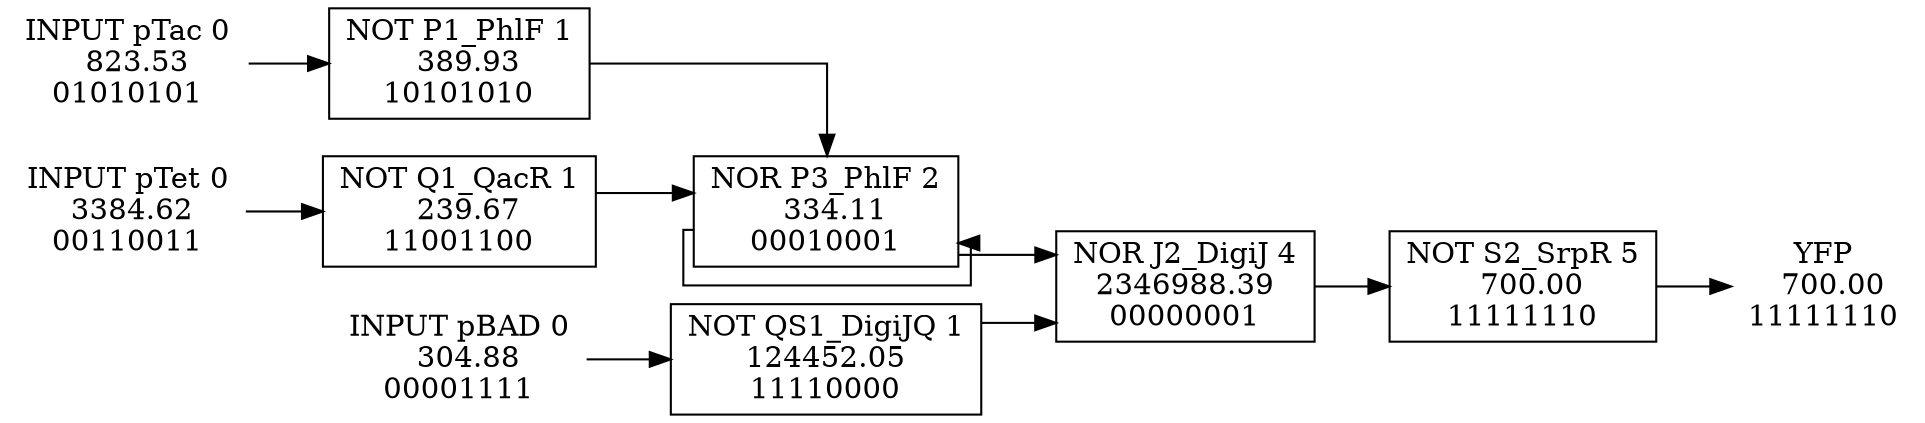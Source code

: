 #GRAPHVIZ_OUTPUT 
digraph{ 
rankdir=LR; 
splines=ortho; 
YFP[shape=none,label="YFP\n  700.00\n11111110"]; 
pTac[shape=none,label="INPUT pTac 0\n  823.53\n01010101"]; 
pTet[shape=none,label="INPUT pTet 0\n 3384.62\n00110011"]; 
pBAD[shape=none,label="INPUT pBAD 0\n  304.88\n00001111"]; 
S2_SrpR[shape=box,style=filled,fillcolor=gray100,label="NOT S2_SrpR 5\n  700.00\n11111110"]; 
J2_DigiJ[shape=box,style=filled,fillcolor=gray100,label="NOR J2_DigiJ 4\n2346988.39\n00000001"]; 
P3_PhlF[shape=box,style=filled,fillcolor=gray100,label="NOT P3_PhlF 3\n  339.91\n11101110"]; 
P3_PhlF[shape=box,style=filled,fillcolor=gray100,label="NOR P3_PhlF 2\n  334.11\n00010001"]; 
QS1_DigiJQ[shape=box,style=filled,fillcolor=gray100,label="NOT QS1_DigiJQ 1\n124452.05\n11110000"]; 
P1_PhlF[shape=box,style=filled,fillcolor=gray100,label="NOT P1_PhlF 1\n  389.93\n10101010"]; 
Q1_QacR[shape=box,style=filled,fillcolor=gray100,label="NOT Q1_QacR 1\n  239.67\n11001100"]; 
S2_SrpR->YFP; 
J2_DigiJ->S2_SrpR; 
P3_PhlF->J2_DigiJ; 
QS1_DigiJQ->J2_DigiJ; 
P3_PhlF->P3_PhlF; 
pBAD->QS1_DigiJQ; 
P1_PhlF->P3_PhlF; 
Q1_QacR->P3_PhlF; 
pTac->P1_PhlF; 
pTet->Q1_QacR; 
} 
